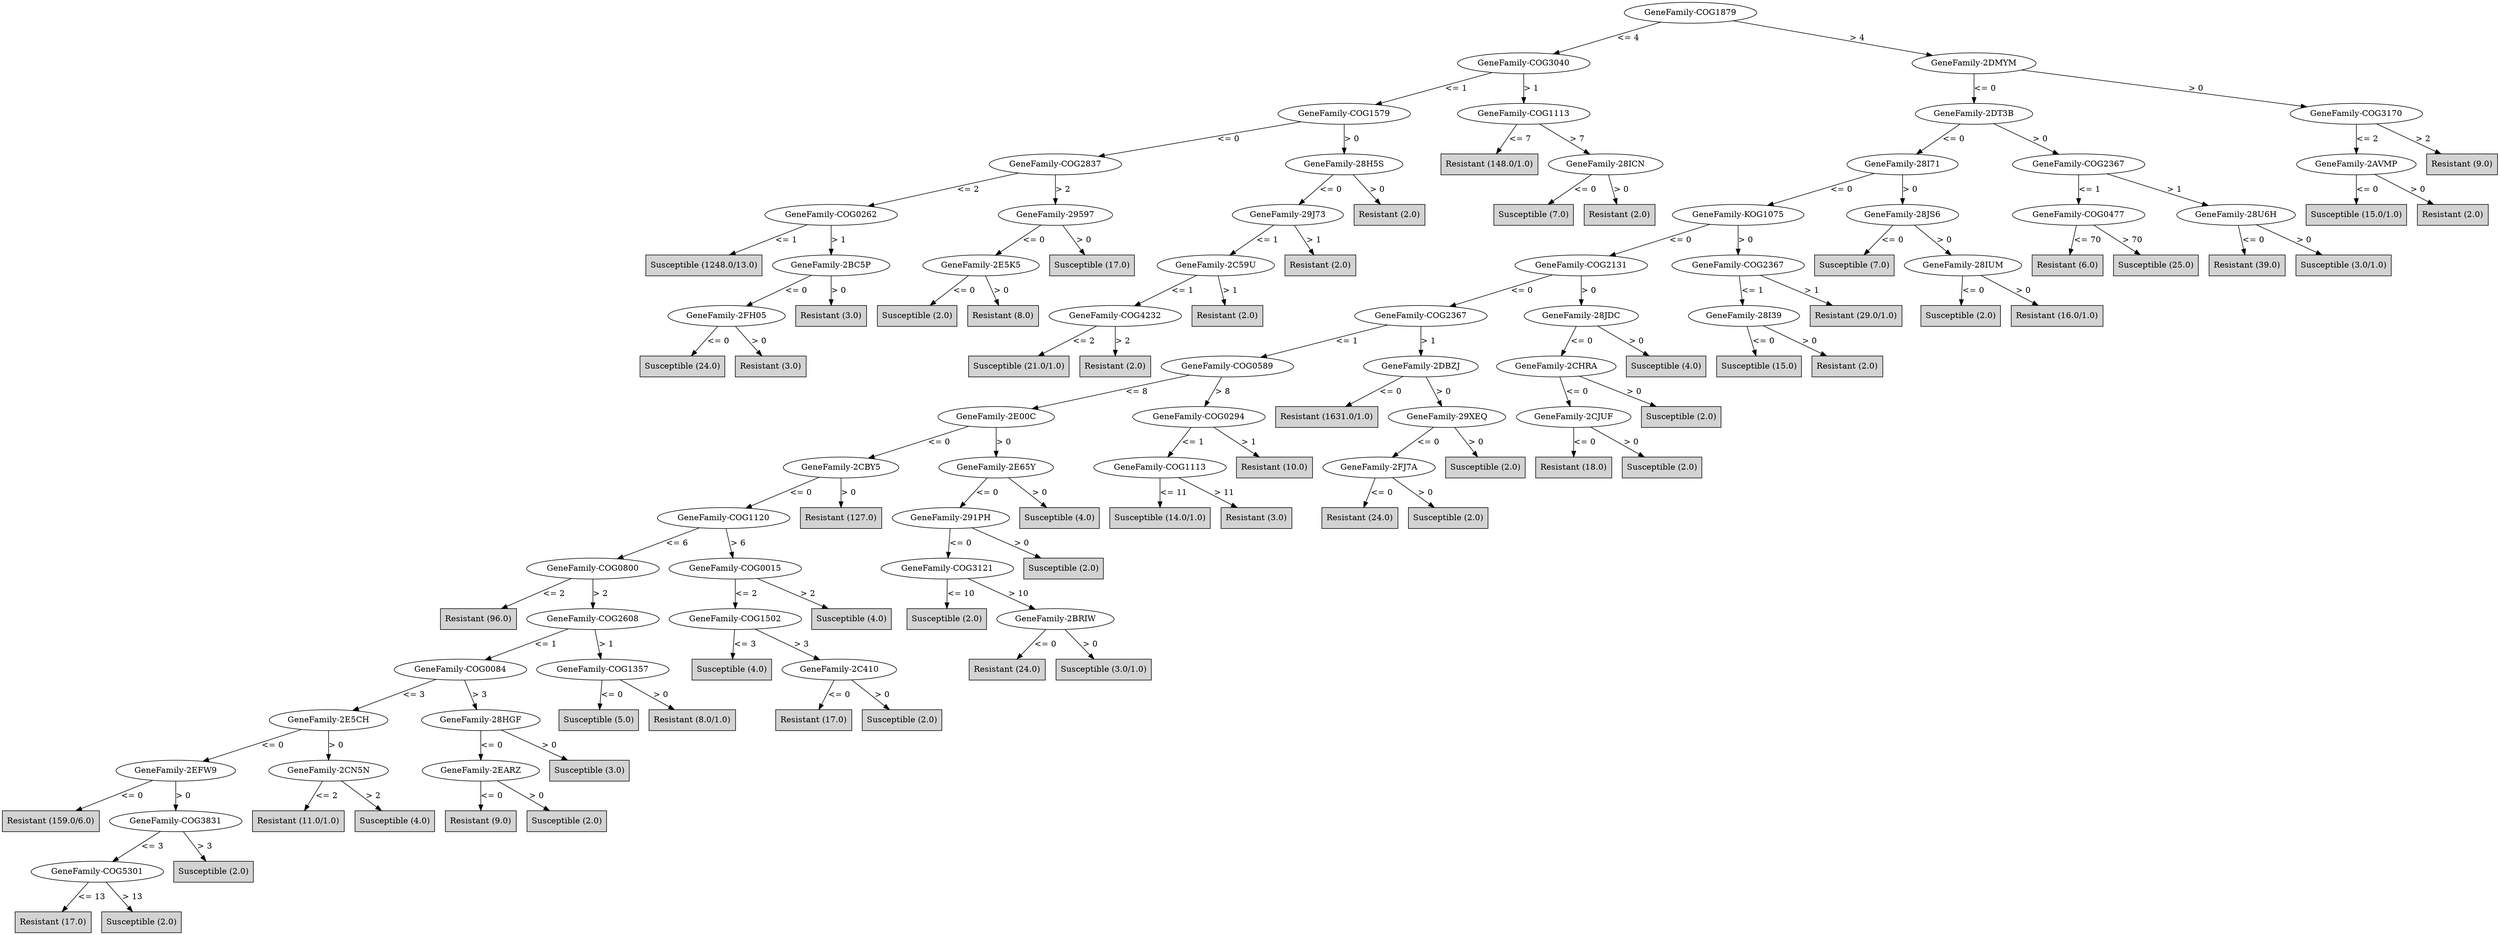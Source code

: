 digraph J48Tree {
N0 [label="GeneFamily-COG1879" ]
N0->N1 [label="<= 4"]
N1 [label="GeneFamily-COG3040" ]
N1->N2 [label="<= 1"]
N2 [label="GeneFamily-COG1579" ]
N2->N3 [label="<= 0"]
N3 [label="GeneFamily-COG2837" ]
N3->N4 [label="<= 2"]
N4 [label="GeneFamily-COG0262" ]
N4->N5 [label="<= 1"]
N5 [label="Susceptible (1248.0/13.0)" shape=box style=filled ]
N4->N6 [label="> 1"]
N6 [label="GeneFamily-2BC5P" ]
N6->N7 [label="<= 0"]
N7 [label="GeneFamily-2FH05" ]
N7->N8 [label="<= 0"]
N8 [label="Susceptible (24.0)" shape=box style=filled ]
N7->N9 [label="> 0"]
N9 [label="Resistant (3.0)" shape=box style=filled ]
N6->N10 [label="> 0"]
N10 [label="Resistant (3.0)" shape=box style=filled ]
N3->N11 [label="> 2"]
N11 [label="GeneFamily-29597" ]
N11->N12 [label="<= 0"]
N12 [label="GeneFamily-2E5K5" ]
N12->N13 [label="<= 0"]
N13 [label="Susceptible (2.0)" shape=box style=filled ]
N12->N14 [label="> 0"]
N14 [label="Resistant (8.0)" shape=box style=filled ]
N11->N15 [label="> 0"]
N15 [label="Susceptible (17.0)" shape=box style=filled ]
N2->N16 [label="> 0"]
N16 [label="GeneFamily-28H5S" ]
N16->N17 [label="<= 0"]
N17 [label="GeneFamily-29J73" ]
N17->N18 [label="<= 1"]
N18 [label="GeneFamily-2C59U" ]
N18->N19 [label="<= 1"]
N19 [label="GeneFamily-COG4232" ]
N19->N20 [label="<= 2"]
N20 [label="Susceptible (21.0/1.0)" shape=box style=filled ]
N19->N21 [label="> 2"]
N21 [label="Resistant (2.0)" shape=box style=filled ]
N18->N22 [label="> 1"]
N22 [label="Resistant (2.0)" shape=box style=filled ]
N17->N23 [label="> 1"]
N23 [label="Resistant (2.0)" shape=box style=filled ]
N16->N24 [label="> 0"]
N24 [label="Resistant (2.0)" shape=box style=filled ]
N1->N25 [label="> 1"]
N25 [label="GeneFamily-COG1113" ]
N25->N26 [label="<= 7"]
N26 [label="Resistant (148.0/1.0)" shape=box style=filled ]
N25->N27 [label="> 7"]
N27 [label="GeneFamily-28ICN" ]
N27->N28 [label="<= 0"]
N28 [label="Susceptible (7.0)" shape=box style=filled ]
N27->N29 [label="> 0"]
N29 [label="Resistant (2.0)" shape=box style=filled ]
N0->N30 [label="> 4"]
N30 [label="GeneFamily-2DMYM" ]
N30->N31 [label="<= 0"]
N31 [label="GeneFamily-2DT3B" ]
N31->N32 [label="<= 0"]
N32 [label="GeneFamily-28I71" ]
N32->N33 [label="<= 0"]
N33 [label="GeneFamily-KOG1075" ]
N33->N34 [label="<= 0"]
N34 [label="GeneFamily-COG2131" ]
N34->N35 [label="<= 0"]
N35 [label="GeneFamily-COG2367" ]
N35->N36 [label="<= 1"]
N36 [label="GeneFamily-COG0589" ]
N36->N37 [label="<= 8"]
N37 [label="GeneFamily-2E00C" ]
N37->N38 [label="<= 0"]
N38 [label="GeneFamily-2CBY5" ]
N38->N39 [label="<= 0"]
N39 [label="GeneFamily-COG1120" ]
N39->N40 [label="<= 6"]
N40 [label="GeneFamily-COG0800" ]
N40->N41 [label="<= 2"]
N41 [label="Resistant (96.0)" shape=box style=filled ]
N40->N42 [label="> 2"]
N42 [label="GeneFamily-COG2608" ]
N42->N43 [label="<= 1"]
N43 [label="GeneFamily-COG0084" ]
N43->N44 [label="<= 3"]
N44 [label="GeneFamily-2E5CH" ]
N44->N45 [label="<= 0"]
N45 [label="GeneFamily-2EFW9" ]
N45->N46 [label="<= 0"]
N46 [label="Resistant (159.0/6.0)" shape=box style=filled ]
N45->N47 [label="> 0"]
N47 [label="GeneFamily-COG3831" ]
N47->N48 [label="<= 3"]
N48 [label="GeneFamily-COG5301" ]
N48->N49 [label="<= 13"]
N49 [label="Resistant (17.0)" shape=box style=filled ]
N48->N50 [label="> 13"]
N50 [label="Susceptible (2.0)" shape=box style=filled ]
N47->N51 [label="> 3"]
N51 [label="Susceptible (2.0)" shape=box style=filled ]
N44->N52 [label="> 0"]
N52 [label="GeneFamily-2CN5N" ]
N52->N53 [label="<= 2"]
N53 [label="Resistant (11.0/1.0)" shape=box style=filled ]
N52->N54 [label="> 2"]
N54 [label="Susceptible (4.0)" shape=box style=filled ]
N43->N55 [label="> 3"]
N55 [label="GeneFamily-28HGF" ]
N55->N56 [label="<= 0"]
N56 [label="GeneFamily-2EARZ" ]
N56->N57 [label="<= 0"]
N57 [label="Resistant (9.0)" shape=box style=filled ]
N56->N58 [label="> 0"]
N58 [label="Susceptible (2.0)" shape=box style=filled ]
N55->N59 [label="> 0"]
N59 [label="Susceptible (3.0)" shape=box style=filled ]
N42->N60 [label="> 1"]
N60 [label="GeneFamily-COG1357" ]
N60->N61 [label="<= 0"]
N61 [label="Susceptible (5.0)" shape=box style=filled ]
N60->N62 [label="> 0"]
N62 [label="Resistant (8.0/1.0)" shape=box style=filled ]
N39->N63 [label="> 6"]
N63 [label="GeneFamily-COG0015" ]
N63->N64 [label="<= 2"]
N64 [label="GeneFamily-COG1502" ]
N64->N65 [label="<= 3"]
N65 [label="Susceptible (4.0)" shape=box style=filled ]
N64->N66 [label="> 3"]
N66 [label="GeneFamily-2C410" ]
N66->N67 [label="<= 0"]
N67 [label="Resistant (17.0)" shape=box style=filled ]
N66->N68 [label="> 0"]
N68 [label="Susceptible (2.0)" shape=box style=filled ]
N63->N69 [label="> 2"]
N69 [label="Susceptible (4.0)" shape=box style=filled ]
N38->N70 [label="> 0"]
N70 [label="Resistant (127.0)" shape=box style=filled ]
N37->N71 [label="> 0"]
N71 [label="GeneFamily-2E65Y" ]
N71->N72 [label="<= 0"]
N72 [label="GeneFamily-291PH" ]
N72->N73 [label="<= 0"]
N73 [label="GeneFamily-COG3121" ]
N73->N74 [label="<= 10"]
N74 [label="Susceptible (2.0)" shape=box style=filled ]
N73->N75 [label="> 10"]
N75 [label="GeneFamily-2BRIW" ]
N75->N76 [label="<= 0"]
N76 [label="Resistant (24.0)" shape=box style=filled ]
N75->N77 [label="> 0"]
N77 [label="Susceptible (3.0/1.0)" shape=box style=filled ]
N72->N78 [label="> 0"]
N78 [label="Susceptible (2.0)" shape=box style=filled ]
N71->N79 [label="> 0"]
N79 [label="Susceptible (4.0)" shape=box style=filled ]
N36->N80 [label="> 8"]
N80 [label="GeneFamily-COG0294" ]
N80->N81 [label="<= 1"]
N81 [label="GeneFamily-COG1113" ]
N81->N82 [label="<= 11"]
N82 [label="Susceptible (14.0/1.0)" shape=box style=filled ]
N81->N83 [label="> 11"]
N83 [label="Resistant (3.0)" shape=box style=filled ]
N80->N84 [label="> 1"]
N84 [label="Resistant (10.0)" shape=box style=filled ]
N35->N85 [label="> 1"]
N85 [label="GeneFamily-2DBZJ" ]
N85->N86 [label="<= 0"]
N86 [label="Resistant (1631.0/1.0)" shape=box style=filled ]
N85->N87 [label="> 0"]
N87 [label="GeneFamily-29XEQ" ]
N87->N88 [label="<= 0"]
N88 [label="GeneFamily-2FJ7A" ]
N88->N89 [label="<= 0"]
N89 [label="Resistant (24.0)" shape=box style=filled ]
N88->N90 [label="> 0"]
N90 [label="Susceptible (2.0)" shape=box style=filled ]
N87->N91 [label="> 0"]
N91 [label="Susceptible (2.0)" shape=box style=filled ]
N34->N92 [label="> 0"]
N92 [label="GeneFamily-28JDC" ]
N92->N93 [label="<= 0"]
N93 [label="GeneFamily-2CHRA" ]
N93->N94 [label="<= 0"]
N94 [label="GeneFamily-2CJUF" ]
N94->N95 [label="<= 0"]
N95 [label="Resistant (18.0)" shape=box style=filled ]
N94->N96 [label="> 0"]
N96 [label="Susceptible (2.0)" shape=box style=filled ]
N93->N97 [label="> 0"]
N97 [label="Susceptible (2.0)" shape=box style=filled ]
N92->N98 [label="> 0"]
N98 [label="Susceptible (4.0)" shape=box style=filled ]
N33->N99 [label="> 0"]
N99 [label="GeneFamily-COG2367" ]
N99->N100 [label="<= 1"]
N100 [label="GeneFamily-28I39" ]
N100->N101 [label="<= 0"]
N101 [label="Susceptible (15.0)" shape=box style=filled ]
N100->N102 [label="> 0"]
N102 [label="Resistant (2.0)" shape=box style=filled ]
N99->N103 [label="> 1"]
N103 [label="Resistant (29.0/1.0)" shape=box style=filled ]
N32->N104 [label="> 0"]
N104 [label="GeneFamily-28JS6" ]
N104->N105 [label="<= 0"]
N105 [label="Susceptible (7.0)" shape=box style=filled ]
N104->N106 [label="> 0"]
N106 [label="GeneFamily-28IUM" ]
N106->N107 [label="<= 0"]
N107 [label="Susceptible (2.0)" shape=box style=filled ]
N106->N108 [label="> 0"]
N108 [label="Resistant (16.0/1.0)" shape=box style=filled ]
N31->N109 [label="> 0"]
N109 [label="GeneFamily-COG2367" ]
N109->N110 [label="<= 1"]
N110 [label="GeneFamily-COG0477" ]
N110->N111 [label="<= 70"]
N111 [label="Resistant (6.0)" shape=box style=filled ]
N110->N112 [label="> 70"]
N112 [label="Susceptible (25.0)" shape=box style=filled ]
N109->N113 [label="> 1"]
N113 [label="GeneFamily-28U6H" ]
N113->N114 [label="<= 0"]
N114 [label="Resistant (39.0)" shape=box style=filled ]
N113->N115 [label="> 0"]
N115 [label="Susceptible (3.0/1.0)" shape=box style=filled ]
N30->N116 [label="> 0"]
N116 [label="GeneFamily-COG3170" ]
N116->N117 [label="<= 2"]
N117 [label="GeneFamily-2AVMP" ]
N117->N118 [label="<= 0"]
N118 [label="Susceptible (15.0/1.0)" shape=box style=filled ]
N117->N119 [label="> 0"]
N119 [label="Resistant (2.0)" shape=box style=filled ]
N116->N120 [label="> 2"]
N120 [label="Resistant (9.0)" shape=box style=filled ]
}

